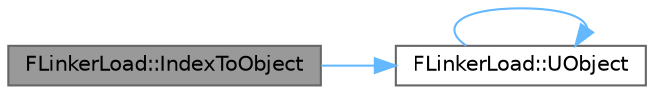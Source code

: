digraph "FLinkerLoad::IndexToObject"
{
 // INTERACTIVE_SVG=YES
 // LATEX_PDF_SIZE
  bgcolor="transparent";
  edge [fontname=Helvetica,fontsize=10,labelfontname=Helvetica,labelfontsize=10];
  node [fontname=Helvetica,fontsize=10,shape=box,height=0.2,width=0.4];
  rankdir="LR";
  Node1 [id="Node000001",label="FLinkerLoad::IndexToObject",height=0.2,width=0.4,color="gray40", fillcolor="grey60", style="filled", fontcolor="black",tooltip=" "];
  Node1 -> Node2 [id="edge1_Node000001_Node000002",color="steelblue1",style="solid",tooltip=" "];
  Node2 [id="Node000002",label="FLinkerLoad::UObject",height=0.2,width=0.4,color="grey40", fillcolor="white", style="filled",URL="$d9/d6b/classFLinkerLoad.html#a883e79be52bfec451a0e77abbe93eaa5",tooltip=" "];
  Node2 -> Node2 [id="edge2_Node000002_Node000002",color="steelblue1",style="solid",tooltip=" "];
}
